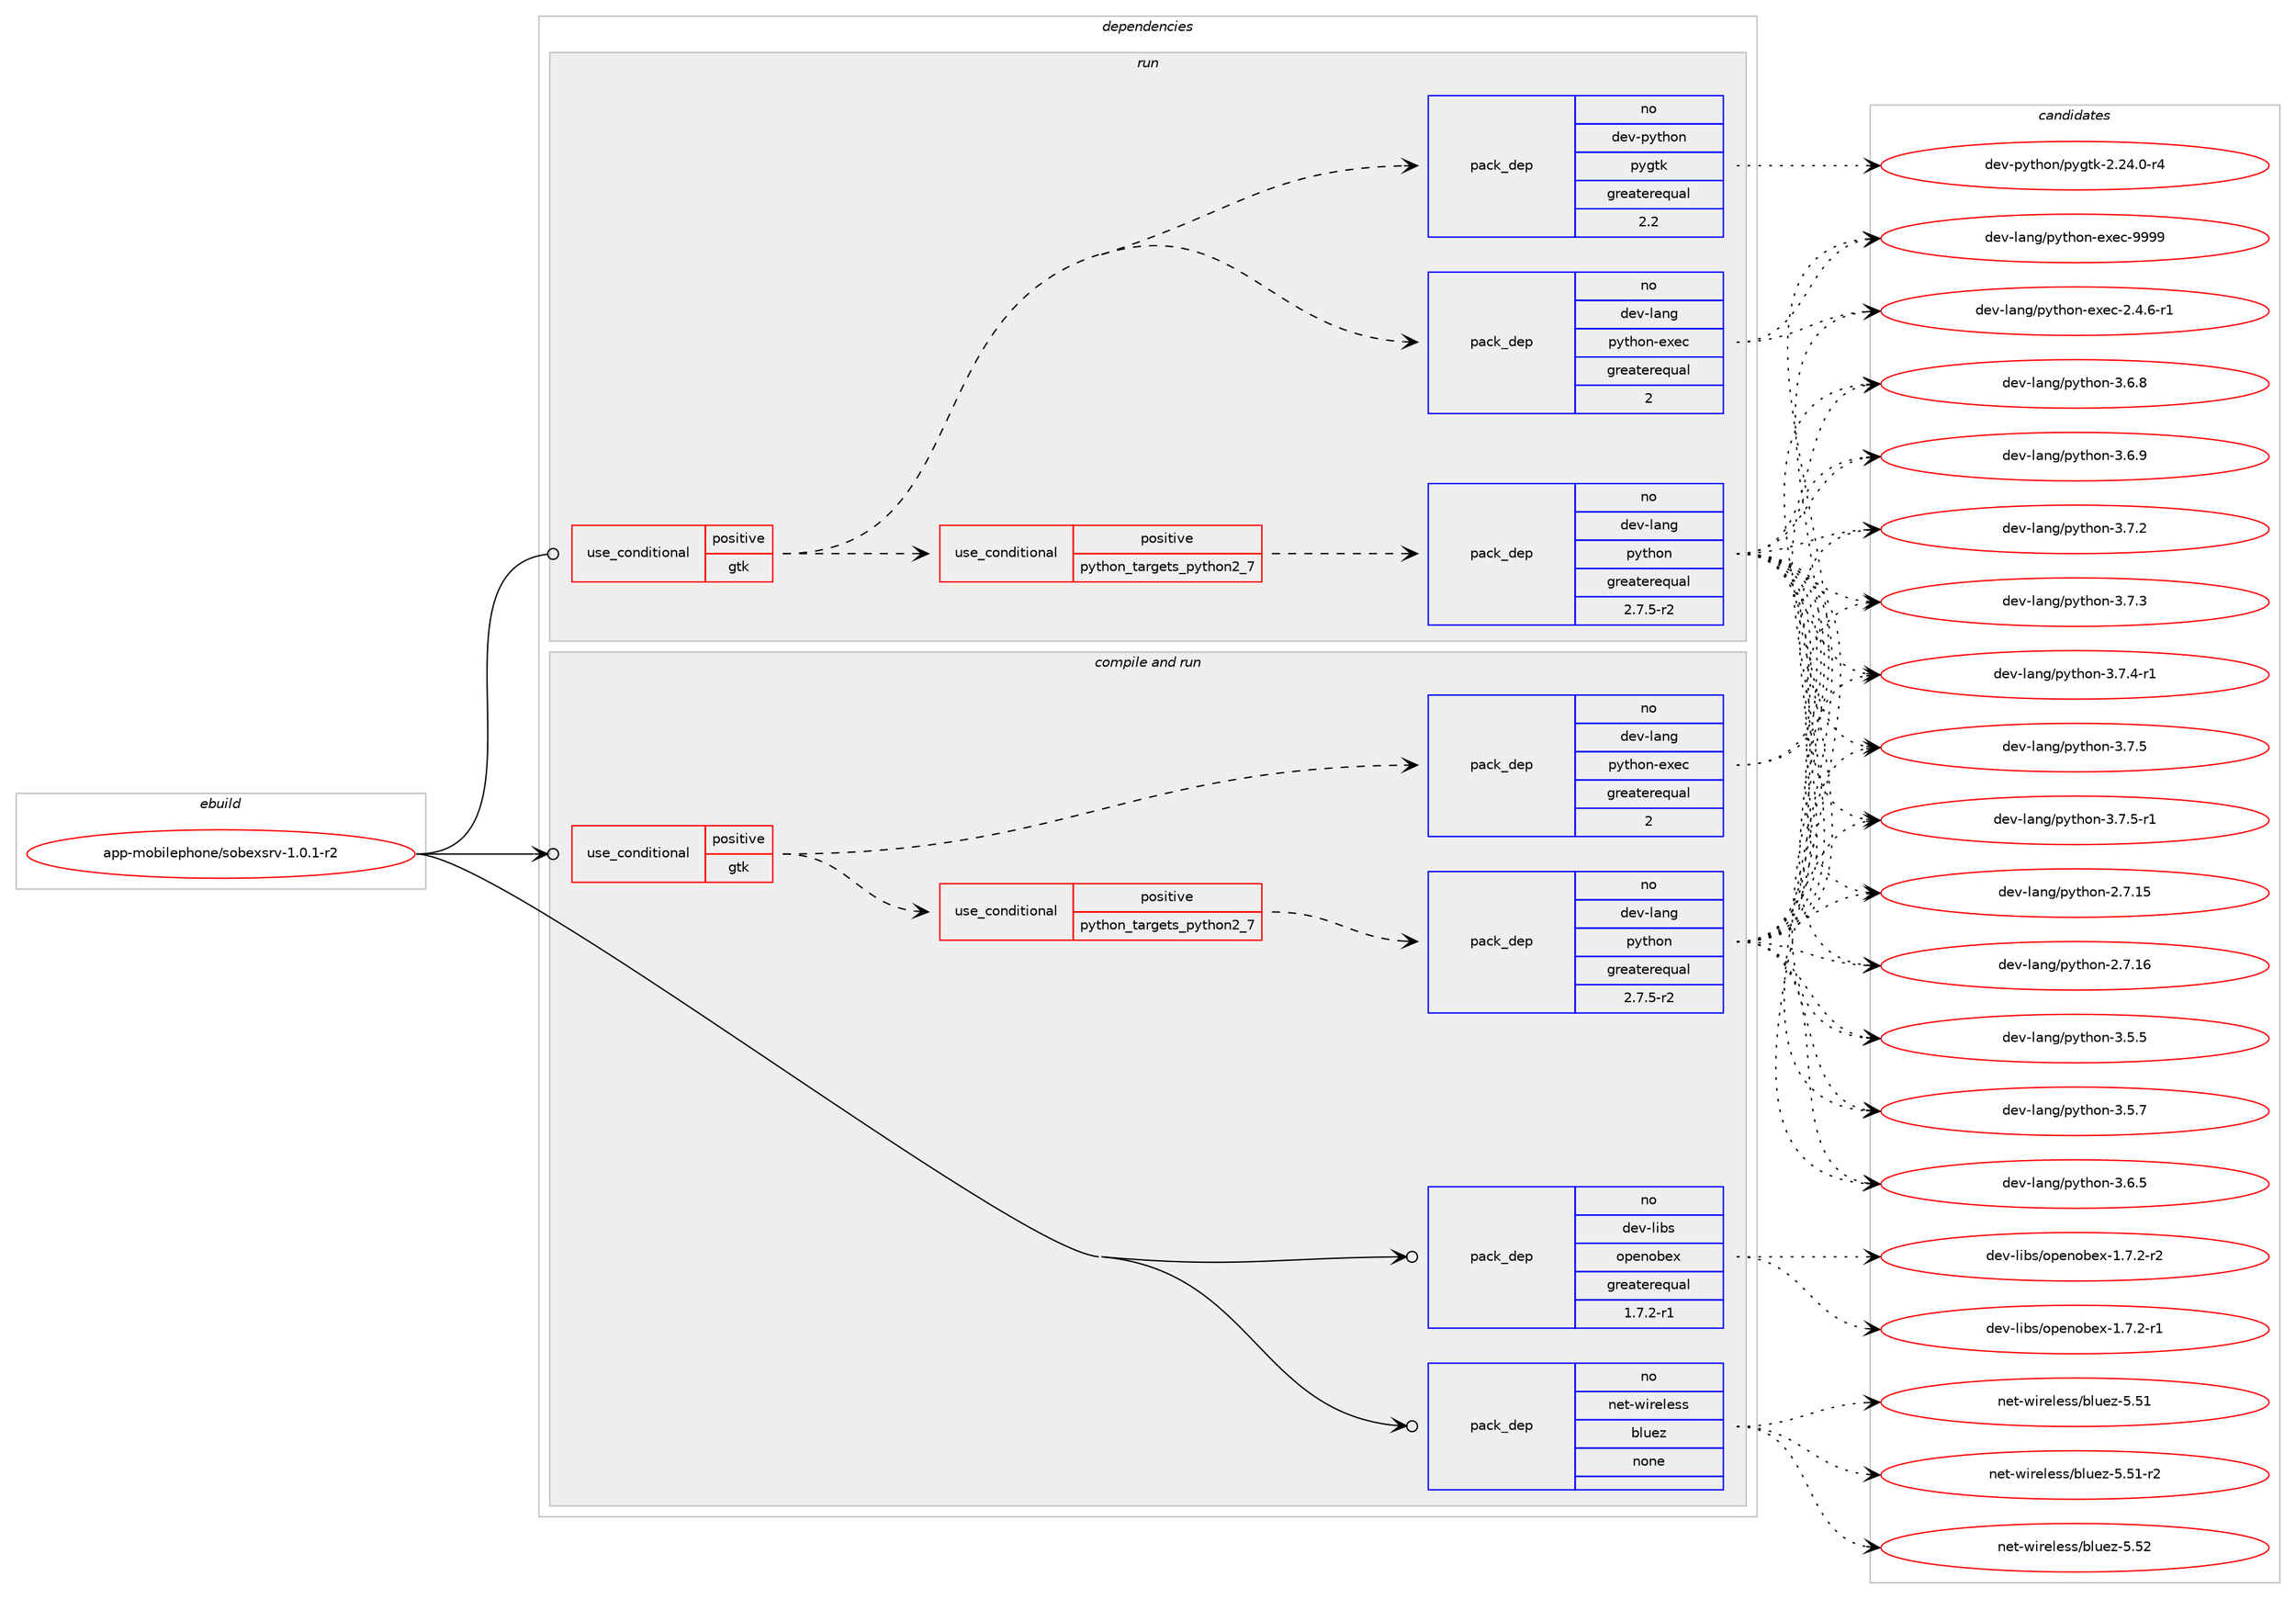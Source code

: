 digraph prolog {

# *************
# Graph options
# *************

newrank=true;
concentrate=true;
compound=true;
graph [rankdir=LR,fontname=Helvetica,fontsize=10,ranksep=1.5];#, ranksep=2.5, nodesep=0.2];
edge  [arrowhead=vee];
node  [fontname=Helvetica,fontsize=10];

# **********
# The ebuild
# **********

subgraph cluster_leftcol {
color=gray;
rank=same;
label=<<i>ebuild</i>>;
id [label="app-mobilephone/sobexsrv-1.0.1-r2", color=red, width=4, href="../app-mobilephone/sobexsrv-1.0.1-r2.svg"];
}

# ****************
# The dependencies
# ****************

subgraph cluster_midcol {
color=gray;
label=<<i>dependencies</i>>;
subgraph cluster_compile {
fillcolor="#eeeeee";
style=filled;
label=<<i>compile</i>>;
}
subgraph cluster_compileandrun {
fillcolor="#eeeeee";
style=filled;
label=<<i>compile and run</i>>;
subgraph cond119798 {
dependency501517 [label=<<TABLE BORDER="0" CELLBORDER="1" CELLSPACING="0" CELLPADDING="4"><TR><TD ROWSPAN="3" CELLPADDING="10">use_conditional</TD></TR><TR><TD>positive</TD></TR><TR><TD>gtk</TD></TR></TABLE>>, shape=none, color=red];
subgraph cond119799 {
dependency501518 [label=<<TABLE BORDER="0" CELLBORDER="1" CELLSPACING="0" CELLPADDING="4"><TR><TD ROWSPAN="3" CELLPADDING="10">use_conditional</TD></TR><TR><TD>positive</TD></TR><TR><TD>python_targets_python2_7</TD></TR></TABLE>>, shape=none, color=red];
subgraph pack372647 {
dependency501519 [label=<<TABLE BORDER="0" CELLBORDER="1" CELLSPACING="0" CELLPADDING="4" WIDTH="220"><TR><TD ROWSPAN="6" CELLPADDING="30">pack_dep</TD></TR><TR><TD WIDTH="110">no</TD></TR><TR><TD>dev-lang</TD></TR><TR><TD>python</TD></TR><TR><TD>greaterequal</TD></TR><TR><TD>2.7.5-r2</TD></TR></TABLE>>, shape=none, color=blue];
}
dependency501518:e -> dependency501519:w [weight=20,style="dashed",arrowhead="vee"];
}
dependency501517:e -> dependency501518:w [weight=20,style="dashed",arrowhead="vee"];
subgraph pack372648 {
dependency501520 [label=<<TABLE BORDER="0" CELLBORDER="1" CELLSPACING="0" CELLPADDING="4" WIDTH="220"><TR><TD ROWSPAN="6" CELLPADDING="30">pack_dep</TD></TR><TR><TD WIDTH="110">no</TD></TR><TR><TD>dev-lang</TD></TR><TR><TD>python-exec</TD></TR><TR><TD>greaterequal</TD></TR><TR><TD>2</TD></TR></TABLE>>, shape=none, color=blue];
}
dependency501517:e -> dependency501520:w [weight=20,style="dashed",arrowhead="vee"];
}
id:e -> dependency501517:w [weight=20,style="solid",arrowhead="odotvee"];
subgraph pack372649 {
dependency501521 [label=<<TABLE BORDER="0" CELLBORDER="1" CELLSPACING="0" CELLPADDING="4" WIDTH="220"><TR><TD ROWSPAN="6" CELLPADDING="30">pack_dep</TD></TR><TR><TD WIDTH="110">no</TD></TR><TR><TD>dev-libs</TD></TR><TR><TD>openobex</TD></TR><TR><TD>greaterequal</TD></TR><TR><TD>1.7.2-r1</TD></TR></TABLE>>, shape=none, color=blue];
}
id:e -> dependency501521:w [weight=20,style="solid",arrowhead="odotvee"];
subgraph pack372650 {
dependency501522 [label=<<TABLE BORDER="0" CELLBORDER="1" CELLSPACING="0" CELLPADDING="4" WIDTH="220"><TR><TD ROWSPAN="6" CELLPADDING="30">pack_dep</TD></TR><TR><TD WIDTH="110">no</TD></TR><TR><TD>net-wireless</TD></TR><TR><TD>bluez</TD></TR><TR><TD>none</TD></TR><TR><TD></TD></TR></TABLE>>, shape=none, color=blue];
}
id:e -> dependency501522:w [weight=20,style="solid",arrowhead="odotvee"];
}
subgraph cluster_run {
fillcolor="#eeeeee";
style=filled;
label=<<i>run</i>>;
subgraph cond119800 {
dependency501523 [label=<<TABLE BORDER="0" CELLBORDER="1" CELLSPACING="0" CELLPADDING="4"><TR><TD ROWSPAN="3" CELLPADDING="10">use_conditional</TD></TR><TR><TD>positive</TD></TR><TR><TD>gtk</TD></TR></TABLE>>, shape=none, color=red];
subgraph cond119801 {
dependency501524 [label=<<TABLE BORDER="0" CELLBORDER="1" CELLSPACING="0" CELLPADDING="4"><TR><TD ROWSPAN="3" CELLPADDING="10">use_conditional</TD></TR><TR><TD>positive</TD></TR><TR><TD>python_targets_python2_7</TD></TR></TABLE>>, shape=none, color=red];
subgraph pack372651 {
dependency501525 [label=<<TABLE BORDER="0" CELLBORDER="1" CELLSPACING="0" CELLPADDING="4" WIDTH="220"><TR><TD ROWSPAN="6" CELLPADDING="30">pack_dep</TD></TR><TR><TD WIDTH="110">no</TD></TR><TR><TD>dev-lang</TD></TR><TR><TD>python</TD></TR><TR><TD>greaterequal</TD></TR><TR><TD>2.7.5-r2</TD></TR></TABLE>>, shape=none, color=blue];
}
dependency501524:e -> dependency501525:w [weight=20,style="dashed",arrowhead="vee"];
}
dependency501523:e -> dependency501524:w [weight=20,style="dashed",arrowhead="vee"];
subgraph pack372652 {
dependency501526 [label=<<TABLE BORDER="0" CELLBORDER="1" CELLSPACING="0" CELLPADDING="4" WIDTH="220"><TR><TD ROWSPAN="6" CELLPADDING="30">pack_dep</TD></TR><TR><TD WIDTH="110">no</TD></TR><TR><TD>dev-lang</TD></TR><TR><TD>python-exec</TD></TR><TR><TD>greaterequal</TD></TR><TR><TD>2</TD></TR></TABLE>>, shape=none, color=blue];
}
dependency501523:e -> dependency501526:w [weight=20,style="dashed",arrowhead="vee"];
subgraph pack372653 {
dependency501527 [label=<<TABLE BORDER="0" CELLBORDER="1" CELLSPACING="0" CELLPADDING="4" WIDTH="220"><TR><TD ROWSPAN="6" CELLPADDING="30">pack_dep</TD></TR><TR><TD WIDTH="110">no</TD></TR><TR><TD>dev-python</TD></TR><TR><TD>pygtk</TD></TR><TR><TD>greaterequal</TD></TR><TR><TD>2.2</TD></TR></TABLE>>, shape=none, color=blue];
}
dependency501523:e -> dependency501527:w [weight=20,style="dashed",arrowhead="vee"];
}
id:e -> dependency501523:w [weight=20,style="solid",arrowhead="odot"];
}
}

# **************
# The candidates
# **************

subgraph cluster_choices {
rank=same;
color=gray;
label=<<i>candidates</i>>;

subgraph choice372647 {
color=black;
nodesep=1;
choice10010111845108971101034711212111610411111045504655464953 [label="dev-lang/python-2.7.15", color=red, width=4,href="../dev-lang/python-2.7.15.svg"];
choice10010111845108971101034711212111610411111045504655464954 [label="dev-lang/python-2.7.16", color=red, width=4,href="../dev-lang/python-2.7.16.svg"];
choice100101118451089711010347112121116104111110455146534653 [label="dev-lang/python-3.5.5", color=red, width=4,href="../dev-lang/python-3.5.5.svg"];
choice100101118451089711010347112121116104111110455146534655 [label="dev-lang/python-3.5.7", color=red, width=4,href="../dev-lang/python-3.5.7.svg"];
choice100101118451089711010347112121116104111110455146544653 [label="dev-lang/python-3.6.5", color=red, width=4,href="../dev-lang/python-3.6.5.svg"];
choice100101118451089711010347112121116104111110455146544656 [label="dev-lang/python-3.6.8", color=red, width=4,href="../dev-lang/python-3.6.8.svg"];
choice100101118451089711010347112121116104111110455146544657 [label="dev-lang/python-3.6.9", color=red, width=4,href="../dev-lang/python-3.6.9.svg"];
choice100101118451089711010347112121116104111110455146554650 [label="dev-lang/python-3.7.2", color=red, width=4,href="../dev-lang/python-3.7.2.svg"];
choice100101118451089711010347112121116104111110455146554651 [label="dev-lang/python-3.7.3", color=red, width=4,href="../dev-lang/python-3.7.3.svg"];
choice1001011184510897110103471121211161041111104551465546524511449 [label="dev-lang/python-3.7.4-r1", color=red, width=4,href="../dev-lang/python-3.7.4-r1.svg"];
choice100101118451089711010347112121116104111110455146554653 [label="dev-lang/python-3.7.5", color=red, width=4,href="../dev-lang/python-3.7.5.svg"];
choice1001011184510897110103471121211161041111104551465546534511449 [label="dev-lang/python-3.7.5-r1", color=red, width=4,href="../dev-lang/python-3.7.5-r1.svg"];
dependency501519:e -> choice10010111845108971101034711212111610411111045504655464953:w [style=dotted,weight="100"];
dependency501519:e -> choice10010111845108971101034711212111610411111045504655464954:w [style=dotted,weight="100"];
dependency501519:e -> choice100101118451089711010347112121116104111110455146534653:w [style=dotted,weight="100"];
dependency501519:e -> choice100101118451089711010347112121116104111110455146534655:w [style=dotted,weight="100"];
dependency501519:e -> choice100101118451089711010347112121116104111110455146544653:w [style=dotted,weight="100"];
dependency501519:e -> choice100101118451089711010347112121116104111110455146544656:w [style=dotted,weight="100"];
dependency501519:e -> choice100101118451089711010347112121116104111110455146544657:w [style=dotted,weight="100"];
dependency501519:e -> choice100101118451089711010347112121116104111110455146554650:w [style=dotted,weight="100"];
dependency501519:e -> choice100101118451089711010347112121116104111110455146554651:w [style=dotted,weight="100"];
dependency501519:e -> choice1001011184510897110103471121211161041111104551465546524511449:w [style=dotted,weight="100"];
dependency501519:e -> choice100101118451089711010347112121116104111110455146554653:w [style=dotted,weight="100"];
dependency501519:e -> choice1001011184510897110103471121211161041111104551465546534511449:w [style=dotted,weight="100"];
}
subgraph choice372648 {
color=black;
nodesep=1;
choice10010111845108971101034711212111610411111045101120101994550465246544511449 [label="dev-lang/python-exec-2.4.6-r1", color=red, width=4,href="../dev-lang/python-exec-2.4.6-r1.svg"];
choice10010111845108971101034711212111610411111045101120101994557575757 [label="dev-lang/python-exec-9999", color=red, width=4,href="../dev-lang/python-exec-9999.svg"];
dependency501520:e -> choice10010111845108971101034711212111610411111045101120101994550465246544511449:w [style=dotted,weight="100"];
dependency501520:e -> choice10010111845108971101034711212111610411111045101120101994557575757:w [style=dotted,weight="100"];
}
subgraph choice372649 {
color=black;
nodesep=1;
choice100101118451081059811547111112101110111981011204549465546504511449 [label="dev-libs/openobex-1.7.2-r1", color=red, width=4,href="../dev-libs/openobex-1.7.2-r1.svg"];
choice100101118451081059811547111112101110111981011204549465546504511450 [label="dev-libs/openobex-1.7.2-r2", color=red, width=4,href="../dev-libs/openobex-1.7.2-r2.svg"];
dependency501521:e -> choice100101118451081059811547111112101110111981011204549465546504511449:w [style=dotted,weight="100"];
dependency501521:e -> choice100101118451081059811547111112101110111981011204549465546504511450:w [style=dotted,weight="100"];
}
subgraph choice372650 {
color=black;
nodesep=1;
choice1101011164511910511410110810111511547981081171011224553465349 [label="net-wireless/bluez-5.51", color=red, width=4,href="../net-wireless/bluez-5.51.svg"];
choice11010111645119105114101108101115115479810811710112245534653494511450 [label="net-wireless/bluez-5.51-r2", color=red, width=4,href="../net-wireless/bluez-5.51-r2.svg"];
choice1101011164511910511410110810111511547981081171011224553465350 [label="net-wireless/bluez-5.52", color=red, width=4,href="../net-wireless/bluez-5.52.svg"];
dependency501522:e -> choice1101011164511910511410110810111511547981081171011224553465349:w [style=dotted,weight="100"];
dependency501522:e -> choice11010111645119105114101108101115115479810811710112245534653494511450:w [style=dotted,weight="100"];
dependency501522:e -> choice1101011164511910511410110810111511547981081171011224553465350:w [style=dotted,weight="100"];
}
subgraph choice372651 {
color=black;
nodesep=1;
choice10010111845108971101034711212111610411111045504655464953 [label="dev-lang/python-2.7.15", color=red, width=4,href="../dev-lang/python-2.7.15.svg"];
choice10010111845108971101034711212111610411111045504655464954 [label="dev-lang/python-2.7.16", color=red, width=4,href="../dev-lang/python-2.7.16.svg"];
choice100101118451089711010347112121116104111110455146534653 [label="dev-lang/python-3.5.5", color=red, width=4,href="../dev-lang/python-3.5.5.svg"];
choice100101118451089711010347112121116104111110455146534655 [label="dev-lang/python-3.5.7", color=red, width=4,href="../dev-lang/python-3.5.7.svg"];
choice100101118451089711010347112121116104111110455146544653 [label="dev-lang/python-3.6.5", color=red, width=4,href="../dev-lang/python-3.6.5.svg"];
choice100101118451089711010347112121116104111110455146544656 [label="dev-lang/python-3.6.8", color=red, width=4,href="../dev-lang/python-3.6.8.svg"];
choice100101118451089711010347112121116104111110455146544657 [label="dev-lang/python-3.6.9", color=red, width=4,href="../dev-lang/python-3.6.9.svg"];
choice100101118451089711010347112121116104111110455146554650 [label="dev-lang/python-3.7.2", color=red, width=4,href="../dev-lang/python-3.7.2.svg"];
choice100101118451089711010347112121116104111110455146554651 [label="dev-lang/python-3.7.3", color=red, width=4,href="../dev-lang/python-3.7.3.svg"];
choice1001011184510897110103471121211161041111104551465546524511449 [label="dev-lang/python-3.7.4-r1", color=red, width=4,href="../dev-lang/python-3.7.4-r1.svg"];
choice100101118451089711010347112121116104111110455146554653 [label="dev-lang/python-3.7.5", color=red, width=4,href="../dev-lang/python-3.7.5.svg"];
choice1001011184510897110103471121211161041111104551465546534511449 [label="dev-lang/python-3.7.5-r1", color=red, width=4,href="../dev-lang/python-3.7.5-r1.svg"];
dependency501525:e -> choice10010111845108971101034711212111610411111045504655464953:w [style=dotted,weight="100"];
dependency501525:e -> choice10010111845108971101034711212111610411111045504655464954:w [style=dotted,weight="100"];
dependency501525:e -> choice100101118451089711010347112121116104111110455146534653:w [style=dotted,weight="100"];
dependency501525:e -> choice100101118451089711010347112121116104111110455146534655:w [style=dotted,weight="100"];
dependency501525:e -> choice100101118451089711010347112121116104111110455146544653:w [style=dotted,weight="100"];
dependency501525:e -> choice100101118451089711010347112121116104111110455146544656:w [style=dotted,weight="100"];
dependency501525:e -> choice100101118451089711010347112121116104111110455146544657:w [style=dotted,weight="100"];
dependency501525:e -> choice100101118451089711010347112121116104111110455146554650:w [style=dotted,weight="100"];
dependency501525:e -> choice100101118451089711010347112121116104111110455146554651:w [style=dotted,weight="100"];
dependency501525:e -> choice1001011184510897110103471121211161041111104551465546524511449:w [style=dotted,weight="100"];
dependency501525:e -> choice100101118451089711010347112121116104111110455146554653:w [style=dotted,weight="100"];
dependency501525:e -> choice1001011184510897110103471121211161041111104551465546534511449:w [style=dotted,weight="100"];
}
subgraph choice372652 {
color=black;
nodesep=1;
choice10010111845108971101034711212111610411111045101120101994550465246544511449 [label="dev-lang/python-exec-2.4.6-r1", color=red, width=4,href="../dev-lang/python-exec-2.4.6-r1.svg"];
choice10010111845108971101034711212111610411111045101120101994557575757 [label="dev-lang/python-exec-9999", color=red, width=4,href="../dev-lang/python-exec-9999.svg"];
dependency501526:e -> choice10010111845108971101034711212111610411111045101120101994550465246544511449:w [style=dotted,weight="100"];
dependency501526:e -> choice10010111845108971101034711212111610411111045101120101994557575757:w [style=dotted,weight="100"];
}
subgraph choice372653 {
color=black;
nodesep=1;
choice1001011184511212111610411111047112121103116107455046505246484511452 [label="dev-python/pygtk-2.24.0-r4", color=red, width=4,href="../dev-python/pygtk-2.24.0-r4.svg"];
dependency501527:e -> choice1001011184511212111610411111047112121103116107455046505246484511452:w [style=dotted,weight="100"];
}
}

}
